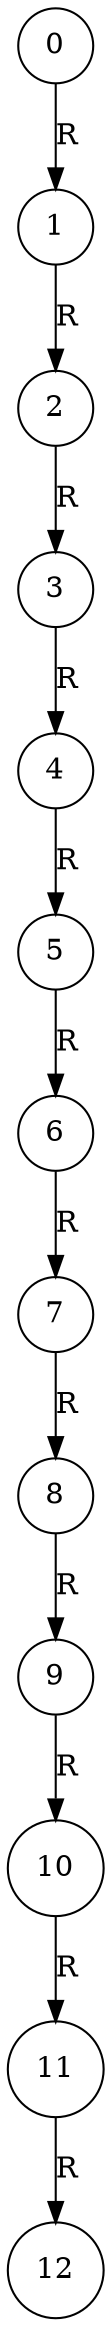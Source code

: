 digraph G{
node [shape=circle];
"2185859726448"[label="0"];
"2185846895168"[label="1"];
"2185846816848"[label="2"];
"2185846853744"[label="3"];
"2185859417552"[label="4"];
"2185859529296"[label="5"];
"2185846807312"[label="6"];
"2185846803168"[label="7"];
"2185859409360"[label="8"];
"2185859673904"[label="9"];
"2185846852592"[label="10"];
"2185846741936"[label="11"];
"2185859649200"[label="12"];
"2185859726448" -> "2185846895168" [label = "R"];
"2185846895168" -> "2185846816848" [label = "R"];
"2185846816848" -> "2185846853744" [label = "R"];
"2185846853744" -> "2185859417552" [label = "R"];
"2185859417552" -> "2185859529296" [label = "R"];
"2185859529296" -> "2185846807312" [label = "R"];
"2185846807312" -> "2185846803168" [label = "R"];
"2185846803168" -> "2185859409360" [label = "R"];
"2185859409360" -> "2185859673904" [label = "R"];
"2185859673904" -> "2185846852592" [label = "R"];
"2185846852592" -> "2185846741936" [label = "R"];
"2185846741936" -> "2185859649200" [label = "R"];
}

